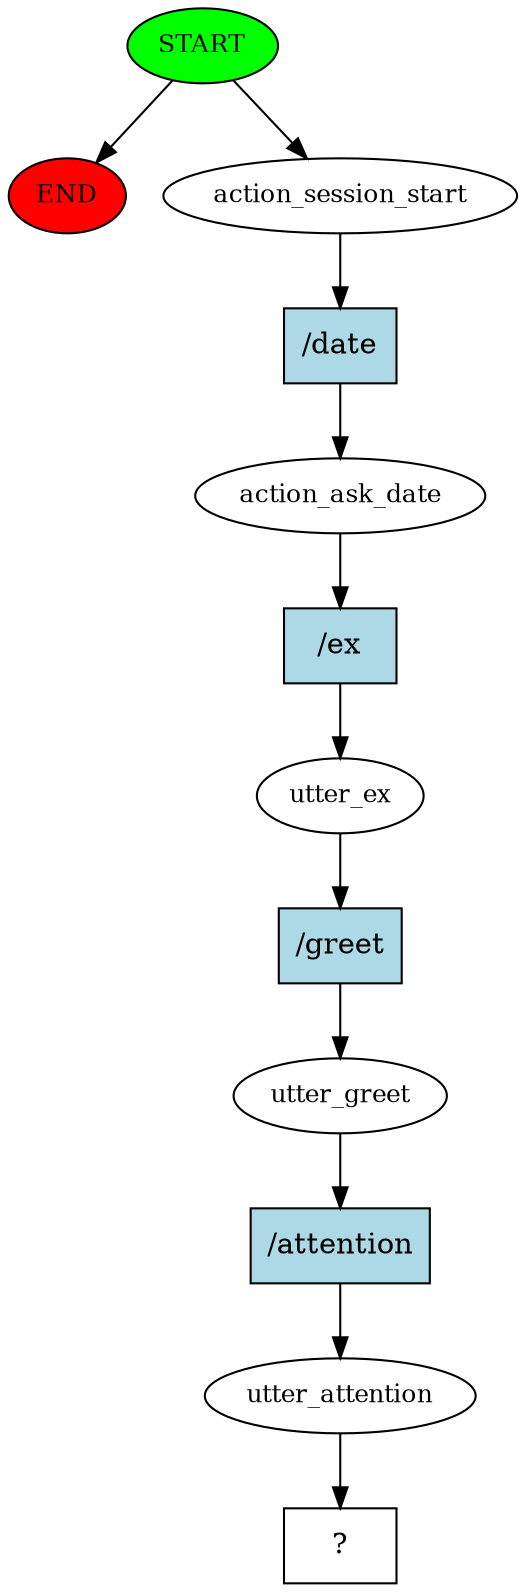 digraph  {
0 [class="start active", fillcolor=green, fontsize=12, label=START, style=filled];
"-1" [class=end, fillcolor=red, fontsize=12, label=END, style=filled];
1 [class=active, fontsize=12, label=action_session_start];
2 [class=active, fontsize=12, label=action_ask_date];
3 [class=active, fontsize=12, label=utter_ex];
4 [class=active, fontsize=12, label=utter_greet];
5 [class=active, fontsize=12, label=utter_attention];
6 [class="intent dashed active", label="  ?  ", shape=rect];
7 [class="intent active", fillcolor=lightblue, label="/date", shape=rect, style=filled];
8 [class="intent active", fillcolor=lightblue, label="/ex", shape=rect, style=filled];
9 [class="intent active", fillcolor=lightblue, label="/greet", shape=rect, style=filled];
10 [class="intent active", fillcolor=lightblue, label="/attention", shape=rect, style=filled];
0 -> "-1"  [class="", key=NONE, label=""];
0 -> 1  [class=active, key=NONE, label=""];
1 -> 7  [class=active, key=0];
2 -> 8  [class=active, key=0];
3 -> 9  [class=active, key=0];
4 -> 10  [class=active, key=0];
5 -> 6  [class=active, key=NONE, label=""];
7 -> 2  [class=active, key=0];
8 -> 3  [class=active, key=0];
9 -> 4  [class=active, key=0];
10 -> 5  [class=active, key=0];
}
